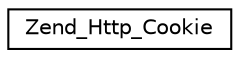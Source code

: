 digraph G
{
  edge [fontname="Helvetica",fontsize="10",labelfontname="Helvetica",labelfontsize="10"];
  node [fontname="Helvetica",fontsize="10",shape=record];
  rankdir="LR";
  Node1 [label="Zend_Http_Cookie",height=0.2,width=0.4,color="black", fillcolor="white", style="filled",URL="$class_zend___http___cookie.html"];
}
